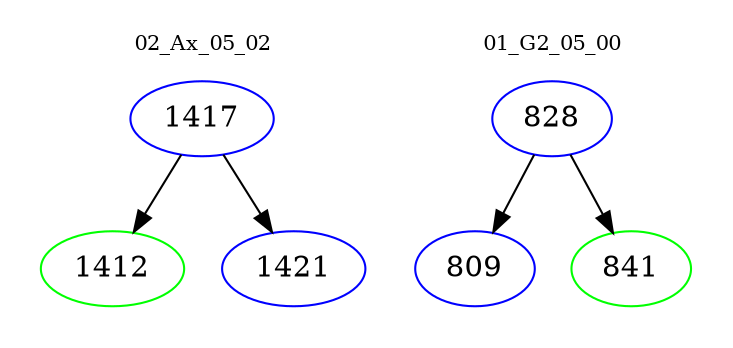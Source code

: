 digraph{
subgraph cluster_0 {
color = white
label = "02_Ax_05_02";
fontsize=10;
T0_1417 [label="1417", color="blue"]
T0_1417 -> T0_1412 [color="black"]
T0_1412 [label="1412", color="green"]
T0_1417 -> T0_1421 [color="black"]
T0_1421 [label="1421", color="blue"]
}
subgraph cluster_1 {
color = white
label = "01_G2_05_00";
fontsize=10;
T1_828 [label="828", color="blue"]
T1_828 -> T1_809 [color="black"]
T1_809 [label="809", color="blue"]
T1_828 -> T1_841 [color="black"]
T1_841 [label="841", color="green"]
}
}
